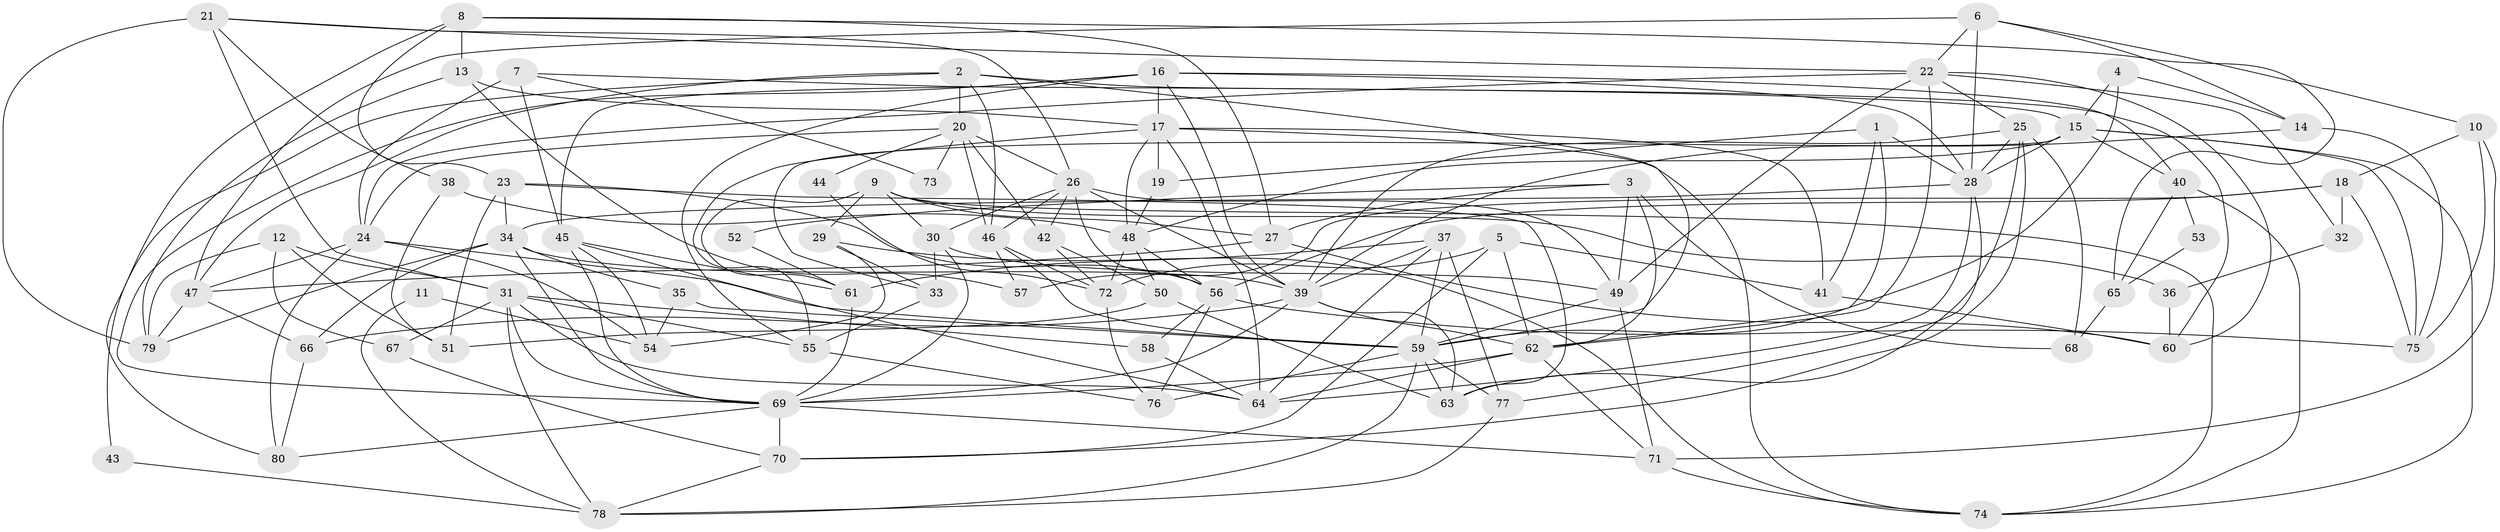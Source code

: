 // original degree distribution, {4: 0.2878787878787879, 2: 0.13636363636363635, 7: 0.022727272727272728, 5: 0.23484848484848486, 3: 0.24242424242424243, 6: 0.045454545454545456, 8: 0.030303030303030304}
// Generated by graph-tools (version 1.1) at 2025/37/03/04/25 23:37:05]
// undirected, 80 vertices, 203 edges
graph export_dot {
  node [color=gray90,style=filled];
  1;
  2;
  3;
  4;
  5;
  6;
  7;
  8;
  9;
  10;
  11;
  12;
  13;
  14;
  15;
  16;
  17;
  18;
  19;
  20;
  21;
  22;
  23;
  24;
  25;
  26;
  27;
  28;
  29;
  30;
  31;
  32;
  33;
  34;
  35;
  36;
  37;
  38;
  39;
  40;
  41;
  42;
  43;
  44;
  45;
  46;
  47;
  48;
  49;
  50;
  51;
  52;
  53;
  54;
  55;
  56;
  57;
  58;
  59;
  60;
  61;
  62;
  63;
  64;
  65;
  66;
  67;
  68;
  69;
  70;
  71;
  72;
  73;
  74;
  75;
  76;
  77;
  78;
  79;
  80;
  1 -- 19 [weight=1.0];
  1 -- 28 [weight=1.0];
  1 -- 41 [weight=1.0];
  1 -- 62 [weight=1.0];
  2 -- 20 [weight=2.0];
  2 -- 43 [weight=1.0];
  2 -- 46 [weight=1.0];
  2 -- 47 [weight=1.0];
  2 -- 59 [weight=1.0];
  2 -- 60 [weight=1.0];
  3 -- 27 [weight=1.0];
  3 -- 49 [weight=1.0];
  3 -- 52 [weight=1.0];
  3 -- 62 [weight=1.0];
  3 -- 68 [weight=1.0];
  4 -- 14 [weight=1.0];
  4 -- 15 [weight=1.0];
  4 -- 59 [weight=1.0];
  5 -- 41 [weight=1.0];
  5 -- 62 [weight=1.0];
  5 -- 70 [weight=1.0];
  5 -- 72 [weight=2.0];
  6 -- 10 [weight=1.0];
  6 -- 14 [weight=1.0];
  6 -- 22 [weight=1.0];
  6 -- 28 [weight=1.0];
  6 -- 47 [weight=1.0];
  7 -- 15 [weight=1.0];
  7 -- 24 [weight=1.0];
  7 -- 45 [weight=1.0];
  7 -- 73 [weight=1.0];
  8 -- 13 [weight=1.0];
  8 -- 23 [weight=1.0];
  8 -- 27 [weight=1.0];
  8 -- 65 [weight=1.0];
  8 -- 80 [weight=1.0];
  9 -- 27 [weight=1.0];
  9 -- 29 [weight=1.0];
  9 -- 30 [weight=1.0];
  9 -- 36 [weight=1.0];
  9 -- 61 [weight=2.0];
  9 -- 74 [weight=1.0];
  10 -- 18 [weight=1.0];
  10 -- 71 [weight=1.0];
  10 -- 75 [weight=1.0];
  11 -- 54 [weight=1.0];
  11 -- 78 [weight=1.0];
  12 -- 31 [weight=1.0];
  12 -- 51 [weight=1.0];
  12 -- 67 [weight=1.0];
  12 -- 79 [weight=1.0];
  13 -- 17 [weight=1.0];
  13 -- 57 [weight=1.0];
  13 -- 79 [weight=1.0];
  14 -- 39 [weight=1.0];
  14 -- 75 [weight=1.0];
  15 -- 28 [weight=1.0];
  15 -- 33 [weight=1.0];
  15 -- 40 [weight=1.0];
  15 -- 48 [weight=1.0];
  15 -- 74 [weight=1.0];
  15 -- 75 [weight=1.0];
  16 -- 17 [weight=1.0];
  16 -- 28 [weight=1.0];
  16 -- 39 [weight=1.0];
  16 -- 40 [weight=1.0];
  16 -- 45 [weight=1.0];
  16 -- 55 [weight=1.0];
  16 -- 69 [weight=1.0];
  17 -- 19 [weight=1.0];
  17 -- 41 [weight=1.0];
  17 -- 48 [weight=1.0];
  17 -- 55 [weight=1.0];
  17 -- 64 [weight=1.0];
  17 -- 74 [weight=1.0];
  18 -- 32 [weight=1.0];
  18 -- 56 [weight=1.0];
  18 -- 57 [weight=1.0];
  18 -- 75 [weight=1.0];
  19 -- 48 [weight=1.0];
  20 -- 24 [weight=1.0];
  20 -- 26 [weight=1.0];
  20 -- 42 [weight=1.0];
  20 -- 44 [weight=1.0];
  20 -- 46 [weight=1.0];
  20 -- 73 [weight=1.0];
  21 -- 22 [weight=1.0];
  21 -- 26 [weight=1.0];
  21 -- 31 [weight=1.0];
  21 -- 38 [weight=1.0];
  21 -- 79 [weight=1.0];
  22 -- 24 [weight=1.0];
  22 -- 25 [weight=1.0];
  22 -- 32 [weight=1.0];
  22 -- 49 [weight=1.0];
  22 -- 60 [weight=1.0];
  22 -- 62 [weight=1.0];
  23 -- 34 [weight=1.0];
  23 -- 51 [weight=1.0];
  23 -- 56 [weight=1.0];
  23 -- 63 [weight=1.0];
  24 -- 47 [weight=1.0];
  24 -- 54 [weight=1.0];
  24 -- 59 [weight=1.0];
  24 -- 80 [weight=1.0];
  25 -- 28 [weight=1.0];
  25 -- 39 [weight=1.0];
  25 -- 63 [weight=1.0];
  25 -- 68 [weight=1.0];
  25 -- 70 [weight=1.0];
  26 -- 30 [weight=1.0];
  26 -- 39 [weight=1.0];
  26 -- 42 [weight=1.0];
  26 -- 46 [weight=1.0];
  26 -- 49 [weight=1.0];
  26 -- 56 [weight=1.0];
  27 -- 47 [weight=1.0];
  27 -- 60 [weight=1.0];
  28 -- 34 [weight=1.0];
  28 -- 64 [weight=1.0];
  28 -- 77 [weight=1.0];
  29 -- 33 [weight=1.0];
  29 -- 54 [weight=1.0];
  29 -- 74 [weight=1.0];
  30 -- 33 [weight=1.0];
  30 -- 49 [weight=1.0];
  30 -- 69 [weight=1.0];
  31 -- 55 [weight=1.0];
  31 -- 58 [weight=1.0];
  31 -- 64 [weight=1.0];
  31 -- 67 [weight=1.0];
  31 -- 69 [weight=1.0];
  31 -- 78 [weight=1.0];
  32 -- 36 [weight=1.0];
  33 -- 55 [weight=1.0];
  34 -- 35 [weight=1.0];
  34 -- 39 [weight=1.0];
  34 -- 66 [weight=1.0];
  34 -- 69 [weight=1.0];
  34 -- 79 [weight=1.0];
  35 -- 54 [weight=1.0];
  35 -- 59 [weight=1.0];
  36 -- 60 [weight=2.0];
  37 -- 39 [weight=1.0];
  37 -- 59 [weight=1.0];
  37 -- 61 [weight=1.0];
  37 -- 64 [weight=1.0];
  37 -- 77 [weight=1.0];
  38 -- 48 [weight=1.0];
  38 -- 51 [weight=1.0];
  39 -- 62 [weight=1.0];
  39 -- 63 [weight=1.0];
  39 -- 66 [weight=1.0];
  39 -- 69 [weight=1.0];
  40 -- 53 [weight=1.0];
  40 -- 65 [weight=1.0];
  40 -- 74 [weight=1.0];
  41 -- 60 [weight=1.0];
  42 -- 50 [weight=1.0];
  42 -- 72 [weight=1.0];
  43 -- 78 [weight=1.0];
  44 -- 72 [weight=1.0];
  45 -- 54 [weight=2.0];
  45 -- 61 [weight=1.0];
  45 -- 64 [weight=1.0];
  45 -- 69 [weight=1.0];
  46 -- 57 [weight=1.0];
  46 -- 59 [weight=1.0];
  46 -- 72 [weight=1.0];
  47 -- 66 [weight=1.0];
  47 -- 79 [weight=1.0];
  48 -- 50 [weight=1.0];
  48 -- 56 [weight=1.0];
  48 -- 72 [weight=1.0];
  49 -- 59 [weight=1.0];
  49 -- 71 [weight=1.0];
  50 -- 51 [weight=1.0];
  50 -- 63 [weight=1.0];
  52 -- 61 [weight=1.0];
  53 -- 65 [weight=1.0];
  55 -- 76 [weight=1.0];
  56 -- 58 [weight=1.0];
  56 -- 75 [weight=1.0];
  56 -- 76 [weight=1.0];
  58 -- 64 [weight=1.0];
  59 -- 63 [weight=1.0];
  59 -- 76 [weight=1.0];
  59 -- 77 [weight=1.0];
  59 -- 78 [weight=1.0];
  61 -- 69 [weight=1.0];
  62 -- 64 [weight=1.0];
  62 -- 69 [weight=1.0];
  62 -- 71 [weight=1.0];
  65 -- 68 [weight=1.0];
  66 -- 80 [weight=1.0];
  67 -- 70 [weight=1.0];
  69 -- 70 [weight=1.0];
  69 -- 71 [weight=1.0];
  69 -- 80 [weight=1.0];
  70 -- 78 [weight=1.0];
  71 -- 74 [weight=1.0];
  72 -- 76 [weight=1.0];
  77 -- 78 [weight=1.0];
}
